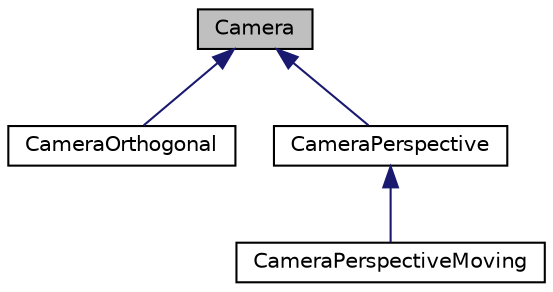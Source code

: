 digraph "Camera"
{
  edge [fontname="Helvetica",fontsize="10",labelfontname="Helvetica",labelfontsize="10"];
  node [fontname="Helvetica",fontsize="10",shape=record];
  Node0 [label="Camera",height=0.2,width=0.4,color="black", fillcolor="grey75", style="filled", fontcolor="black"];
  Node0 -> Node1 [dir="back",color="midnightblue",fontsize="10",style="solid"];
  Node1 [label="CameraOrthogonal",height=0.2,width=0.4,color="black", fillcolor="white", style="filled",URL="$class_camera_orthogonal.html"];
  Node0 -> Node2 [dir="back",color="midnightblue",fontsize="10",style="solid"];
  Node2 [label="CameraPerspective",height=0.2,width=0.4,color="black", fillcolor="white", style="filled",URL="$class_camera_perspective.html"];
  Node2 -> Node3 [dir="back",color="midnightblue",fontsize="10",style="solid"];
  Node3 [label="CameraPerspectiveMoving",height=0.2,width=0.4,color="black", fillcolor="white", style="filled",URL="$class_camera_perspective_moving.html"];
}
